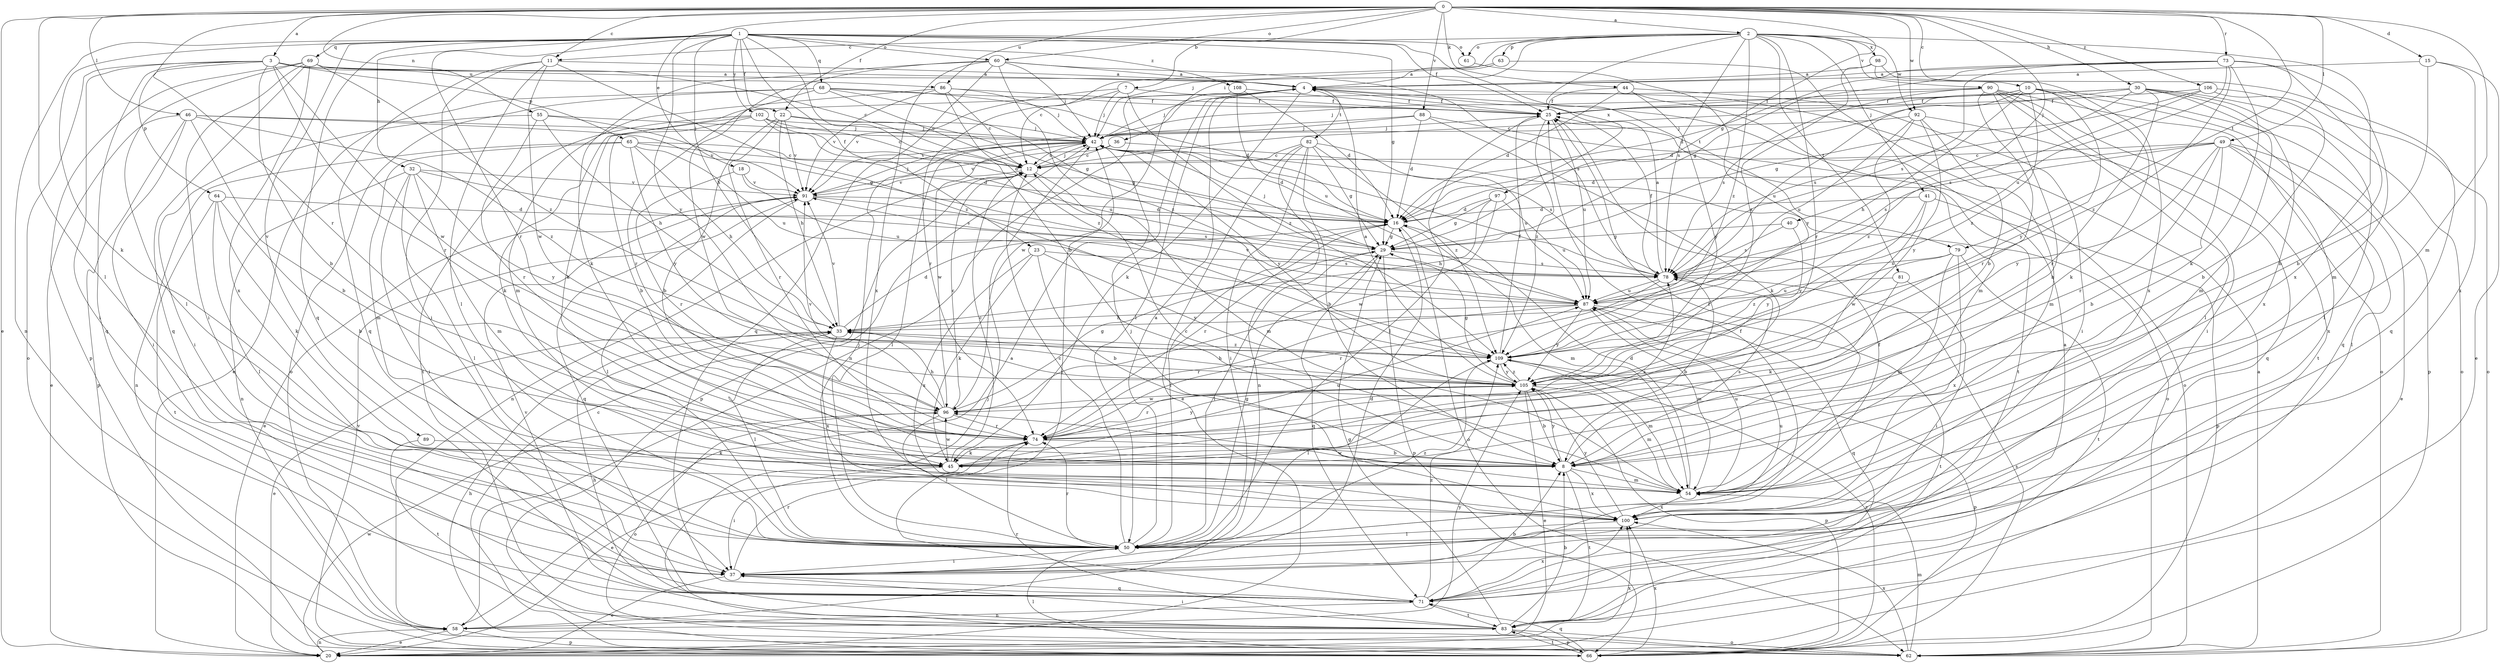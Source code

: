 strict digraph  {
0;
1;
2;
3;
4;
7;
8;
10;
11;
12;
15;
16;
18;
20;
22;
23;
25;
29;
30;
32;
33;
36;
37;
40;
41;
42;
44;
45;
46;
49;
50;
54;
55;
58;
60;
61;
62;
63;
64;
65;
66;
68;
69;
71;
73;
74;
78;
79;
81;
82;
83;
86;
87;
88;
89;
90;
91;
92;
96;
97;
98;
100;
102;
105;
106;
108;
109;
0 -> 2  [label=a];
0 -> 3  [label=a];
0 -> 7  [label=b];
0 -> 10  [label=c];
0 -> 11  [label=c];
0 -> 15  [label=d];
0 -> 18  [label=e];
0 -> 20  [label=e];
0 -> 22  [label=f];
0 -> 29  [label=g];
0 -> 30  [label=h];
0 -> 40  [label=j];
0 -> 44  [label=k];
0 -> 46  [label=l];
0 -> 49  [label=l];
0 -> 50  [label=l];
0 -> 54  [label=m];
0 -> 55  [label=n];
0 -> 60  [label=o];
0 -> 73  [label=r];
0 -> 74  [label=r];
0 -> 79  [label=t];
0 -> 86  [label=u];
0 -> 88  [label=v];
0 -> 92  [label=w];
0 -> 106  [label=z];
1 -> 8  [label=b];
1 -> 22  [label=f];
1 -> 23  [label=f];
1 -> 25  [label=f];
1 -> 29  [label=g];
1 -> 32  [label=h];
1 -> 33  [label=h];
1 -> 45  [label=k];
1 -> 58  [label=n];
1 -> 60  [label=o];
1 -> 61  [label=o];
1 -> 68  [label=q];
1 -> 69  [label=q];
1 -> 71  [label=q];
1 -> 74  [label=r];
1 -> 79  [label=t];
1 -> 89  [label=v];
1 -> 102  [label=y];
1 -> 105  [label=y];
1 -> 108  [label=z];
2 -> 11  [label=c];
2 -> 36  [label=i];
2 -> 41  [label=j];
2 -> 42  [label=j];
2 -> 61  [label=o];
2 -> 63  [label=p];
2 -> 74  [label=r];
2 -> 78  [label=s];
2 -> 81  [label=t];
2 -> 90  [label=v];
2 -> 92  [label=w];
2 -> 97  [label=x];
2 -> 98  [label=x];
2 -> 100  [label=x];
2 -> 109  [label=z];
3 -> 4  [label=a];
3 -> 8  [label=b];
3 -> 37  [label=i];
3 -> 62  [label=o];
3 -> 64  [label=p];
3 -> 65  [label=p];
3 -> 71  [label=q];
3 -> 74  [label=r];
3 -> 86  [label=u];
3 -> 96  [label=w];
4 -> 25  [label=f];
4 -> 45  [label=k];
4 -> 50  [label=l];
4 -> 58  [label=n];
4 -> 82  [label=t];
4 -> 96  [label=w];
7 -> 25  [label=f];
7 -> 42  [label=j];
7 -> 74  [label=r];
7 -> 91  [label=v];
7 -> 109  [label=z];
8 -> 54  [label=m];
8 -> 78  [label=s];
8 -> 83  [label=t];
8 -> 100  [label=x];
8 -> 105  [label=y];
10 -> 25  [label=f];
10 -> 33  [label=h];
10 -> 42  [label=j];
10 -> 45  [label=k];
10 -> 66  [label=p];
10 -> 71  [label=q];
10 -> 87  [label=u];
10 -> 105  [label=y];
10 -> 109  [label=z];
11 -> 4  [label=a];
11 -> 37  [label=i];
11 -> 50  [label=l];
11 -> 71  [label=q];
11 -> 96  [label=w];
11 -> 109  [label=z];
12 -> 42  [label=j];
12 -> 54  [label=m];
12 -> 58  [label=n];
12 -> 91  [label=v];
15 -> 4  [label=a];
15 -> 8  [label=b];
15 -> 20  [label=e];
15 -> 100  [label=x];
16 -> 29  [label=g];
16 -> 50  [label=l];
16 -> 54  [label=m];
16 -> 62  [label=o];
16 -> 74  [label=r];
18 -> 74  [label=r];
18 -> 87  [label=u];
18 -> 91  [label=v];
20 -> 58  [label=n];
20 -> 96  [label=w];
20 -> 100  [label=x];
22 -> 8  [label=b];
22 -> 29  [label=g];
22 -> 33  [label=h];
22 -> 42  [label=j];
22 -> 74  [label=r];
22 -> 91  [label=v];
23 -> 8  [label=b];
23 -> 45  [label=k];
23 -> 78  [label=s];
23 -> 100  [label=x];
23 -> 105  [label=y];
25 -> 42  [label=j];
25 -> 50  [label=l];
25 -> 83  [label=t];
25 -> 87  [label=u];
25 -> 109  [label=z];
29 -> 42  [label=j];
29 -> 50  [label=l];
29 -> 66  [label=p];
29 -> 71  [label=q];
29 -> 78  [label=s];
30 -> 12  [label=c];
30 -> 16  [label=d];
30 -> 25  [label=f];
30 -> 50  [label=l];
30 -> 54  [label=m];
30 -> 62  [label=o];
30 -> 74  [label=r];
30 -> 78  [label=s];
30 -> 100  [label=x];
32 -> 37  [label=i];
32 -> 50  [label=l];
32 -> 54  [label=m];
32 -> 58  [label=n];
32 -> 78  [label=s];
32 -> 91  [label=v];
32 -> 105  [label=y];
33 -> 16  [label=d];
33 -> 20  [label=e];
33 -> 50  [label=l];
33 -> 91  [label=v];
33 -> 100  [label=x];
33 -> 109  [label=z];
36 -> 12  [label=c];
36 -> 62  [label=o];
36 -> 91  [label=v];
37 -> 16  [label=d];
37 -> 20  [label=e];
37 -> 25  [label=f];
37 -> 71  [label=q];
37 -> 74  [label=r];
40 -> 29  [label=g];
40 -> 78  [label=s];
40 -> 105  [label=y];
41 -> 16  [label=d];
41 -> 66  [label=p];
41 -> 96  [label=w];
41 -> 105  [label=y];
42 -> 12  [label=c];
42 -> 16  [label=d];
42 -> 50  [label=l];
42 -> 66  [label=p];
42 -> 78  [label=s];
42 -> 96  [label=w];
42 -> 105  [label=y];
44 -> 16  [label=d];
44 -> 25  [label=f];
44 -> 37  [label=i];
44 -> 54  [label=m];
44 -> 105  [label=y];
45 -> 12  [label=c];
45 -> 37  [label=i];
45 -> 78  [label=s];
45 -> 87  [label=u];
45 -> 96  [label=w];
46 -> 8  [label=b];
46 -> 20  [label=e];
46 -> 37  [label=i];
46 -> 42  [label=j];
46 -> 66  [label=p];
46 -> 91  [label=v];
46 -> 109  [label=z];
49 -> 8  [label=b];
49 -> 12  [label=c];
49 -> 16  [label=d];
49 -> 20  [label=e];
49 -> 50  [label=l];
49 -> 74  [label=r];
49 -> 78  [label=s];
49 -> 100  [label=x];
49 -> 105  [label=y];
50 -> 4  [label=a];
50 -> 12  [label=c];
50 -> 25  [label=f];
50 -> 29  [label=g];
50 -> 37  [label=i];
50 -> 42  [label=j];
50 -> 74  [label=r];
50 -> 87  [label=u];
50 -> 109  [label=z];
54 -> 12  [label=c];
54 -> 16  [label=d];
54 -> 25  [label=f];
54 -> 87  [label=u];
54 -> 96  [label=w];
54 -> 100  [label=x];
55 -> 29  [label=g];
55 -> 33  [label=h];
55 -> 37  [label=i];
55 -> 42  [label=j];
55 -> 74  [label=r];
58 -> 4  [label=a];
58 -> 20  [label=e];
58 -> 66  [label=p];
58 -> 105  [label=y];
60 -> 4  [label=a];
60 -> 42  [label=j];
60 -> 45  [label=k];
60 -> 71  [label=q];
60 -> 78  [label=s];
60 -> 96  [label=w];
60 -> 100  [label=x];
60 -> 109  [label=z];
61 -> 105  [label=y];
62 -> 4  [label=a];
62 -> 33  [label=h];
62 -> 42  [label=j];
62 -> 54  [label=m];
62 -> 100  [label=x];
63 -> 4  [label=a];
63 -> 8  [label=b];
63 -> 12  [label=c];
64 -> 8  [label=b];
64 -> 16  [label=d];
64 -> 45  [label=k];
64 -> 50  [label=l];
64 -> 83  [label=t];
65 -> 12  [label=c];
65 -> 16  [label=d];
65 -> 33  [label=h];
65 -> 54  [label=m];
65 -> 58  [label=n];
65 -> 87  [label=u];
65 -> 105  [label=y];
66 -> 12  [label=c];
66 -> 50  [label=l];
66 -> 71  [label=q];
66 -> 78  [label=s];
66 -> 83  [label=t];
66 -> 91  [label=v];
66 -> 100  [label=x];
66 -> 109  [label=z];
68 -> 12  [label=c];
68 -> 16  [label=d];
68 -> 20  [label=e];
68 -> 25  [label=f];
68 -> 29  [label=g];
68 -> 62  [label=o];
68 -> 74  [label=r];
69 -> 4  [label=a];
69 -> 12  [label=c];
69 -> 37  [label=i];
69 -> 50  [label=l];
69 -> 66  [label=p];
69 -> 71  [label=q];
69 -> 100  [label=x];
69 -> 109  [label=z];
71 -> 4  [label=a];
71 -> 8  [label=b];
71 -> 42  [label=j];
71 -> 58  [label=n];
71 -> 83  [label=t];
71 -> 100  [label=x];
71 -> 109  [label=z];
73 -> 4  [label=a];
73 -> 8  [label=b];
73 -> 16  [label=d];
73 -> 29  [label=g];
73 -> 45  [label=k];
73 -> 54  [label=m];
73 -> 78  [label=s];
73 -> 87  [label=u];
73 -> 109  [label=z];
74 -> 8  [label=b];
74 -> 20  [label=e];
74 -> 45  [label=k];
74 -> 105  [label=y];
78 -> 4  [label=a];
78 -> 8  [label=b];
78 -> 25  [label=f];
78 -> 42  [label=j];
78 -> 74  [label=r];
78 -> 87  [label=u];
79 -> 54  [label=m];
79 -> 78  [label=s];
79 -> 83  [label=t];
79 -> 100  [label=x];
79 -> 109  [label=z];
81 -> 37  [label=i];
81 -> 45  [label=k];
81 -> 87  [label=u];
82 -> 8  [label=b];
82 -> 12  [label=c];
82 -> 20  [label=e];
82 -> 29  [label=g];
82 -> 37  [label=i];
82 -> 58  [label=n];
82 -> 87  [label=u];
82 -> 109  [label=z];
83 -> 8  [label=b];
83 -> 29  [label=g];
83 -> 33  [label=h];
83 -> 37  [label=i];
83 -> 62  [label=o];
83 -> 66  [label=p];
83 -> 74  [label=r];
83 -> 91  [label=v];
86 -> 12  [label=c];
86 -> 25  [label=f];
86 -> 42  [label=j];
86 -> 54  [label=m];
86 -> 91  [label=v];
86 -> 109  [label=z];
87 -> 33  [label=h];
87 -> 54  [label=m];
87 -> 71  [label=q];
87 -> 74  [label=r];
87 -> 83  [label=t];
87 -> 91  [label=v];
87 -> 105  [label=y];
88 -> 16  [label=d];
88 -> 42  [label=j];
88 -> 45  [label=k];
88 -> 62  [label=o];
88 -> 91  [label=v];
89 -> 45  [label=k];
89 -> 83  [label=t];
90 -> 8  [label=b];
90 -> 25  [label=f];
90 -> 37  [label=i];
90 -> 42  [label=j];
90 -> 50  [label=l];
90 -> 62  [label=o];
90 -> 74  [label=r];
90 -> 78  [label=s];
90 -> 83  [label=t];
91 -> 16  [label=d];
91 -> 20  [label=e];
91 -> 42  [label=j];
91 -> 50  [label=l];
91 -> 71  [label=q];
91 -> 78  [label=s];
92 -> 42  [label=j];
92 -> 54  [label=m];
92 -> 71  [label=q];
92 -> 87  [label=u];
92 -> 105  [label=y];
92 -> 109  [label=z];
96 -> 12  [label=c];
96 -> 29  [label=g];
96 -> 33  [label=h];
96 -> 50  [label=l];
96 -> 62  [label=o];
96 -> 74  [label=r];
96 -> 91  [label=v];
97 -> 16  [label=d];
97 -> 29  [label=g];
97 -> 33  [label=h];
97 -> 87  [label=u];
97 -> 96  [label=w];
98 -> 4  [label=a];
98 -> 71  [label=q];
98 -> 100  [label=x];
98 -> 109  [label=z];
100 -> 42  [label=j];
100 -> 50  [label=l];
100 -> 105  [label=y];
102 -> 8  [label=b];
102 -> 12  [label=c];
102 -> 16  [label=d];
102 -> 42  [label=j];
102 -> 45  [label=k];
102 -> 83  [label=t];
102 -> 87  [label=u];
105 -> 4  [label=a];
105 -> 8  [label=b];
105 -> 20  [label=e];
105 -> 29  [label=g];
105 -> 33  [label=h];
105 -> 54  [label=m];
105 -> 66  [label=p];
105 -> 74  [label=r];
105 -> 96  [label=w];
105 -> 109  [label=z];
106 -> 8  [label=b];
106 -> 25  [label=f];
106 -> 29  [label=g];
106 -> 62  [label=o];
106 -> 78  [label=s];
108 -> 16  [label=d];
108 -> 25  [label=f];
108 -> 45  [label=k];
108 -> 87  [label=u];
109 -> 25  [label=f];
109 -> 50  [label=l];
109 -> 54  [label=m];
109 -> 66  [label=p];
109 -> 105  [label=y];
}
